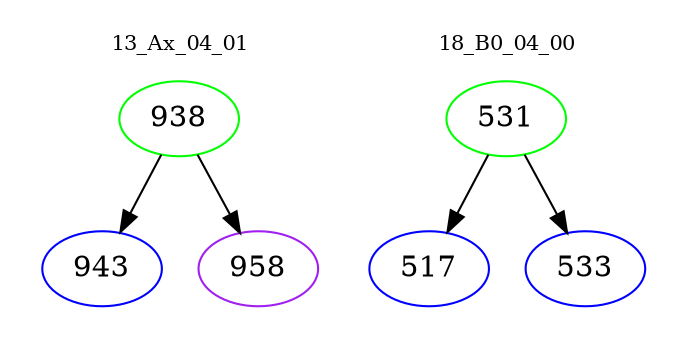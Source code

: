 digraph{
subgraph cluster_0 {
color = white
label = "13_Ax_04_01";
fontsize=10;
T0_938 [label="938", color="green"]
T0_938 -> T0_943 [color="black"]
T0_943 [label="943", color="blue"]
T0_938 -> T0_958 [color="black"]
T0_958 [label="958", color="purple"]
}
subgraph cluster_1 {
color = white
label = "18_B0_04_00";
fontsize=10;
T1_531 [label="531", color="green"]
T1_531 -> T1_517 [color="black"]
T1_517 [label="517", color="blue"]
T1_531 -> T1_533 [color="black"]
T1_533 [label="533", color="blue"]
}
}
